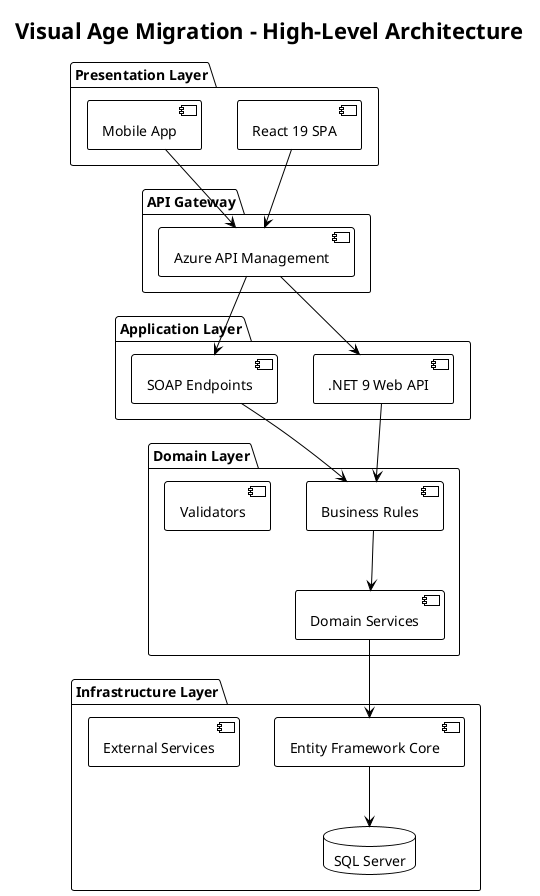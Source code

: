 @startuml
!theme plain
title Visual Age Migration - High-Level Architecture

package "Presentation Layer" {
    [React 19 SPA]
    [Mobile App]
}

package "API Gateway" {
    [Azure API Management]
}

package "Application Layer" {
    [.NET 9 Web API]
    [SOAP Endpoints]
}

package "Domain Layer" {
    [Business Rules]
    [Domain Services]
    [Validators]
}

package "Infrastructure Layer" {
    [Entity Framework Core]
    [External Services]
    database "SQL Server"
}

[React 19 SPA] --> [Azure API Management]
[Mobile App] --> [Azure API Management]
[Azure API Management] --> [.NET 9 Web API]
[Azure API Management] --> [SOAP Endpoints]
[.NET 9 Web API] --> [Business Rules]
[SOAP Endpoints] --> [Business Rules]
[Business Rules] --> [Domain Services]
[Domain Services] --> [Entity Framework Core]
[Entity Framework Core] --> [SQL Server]

@enduml